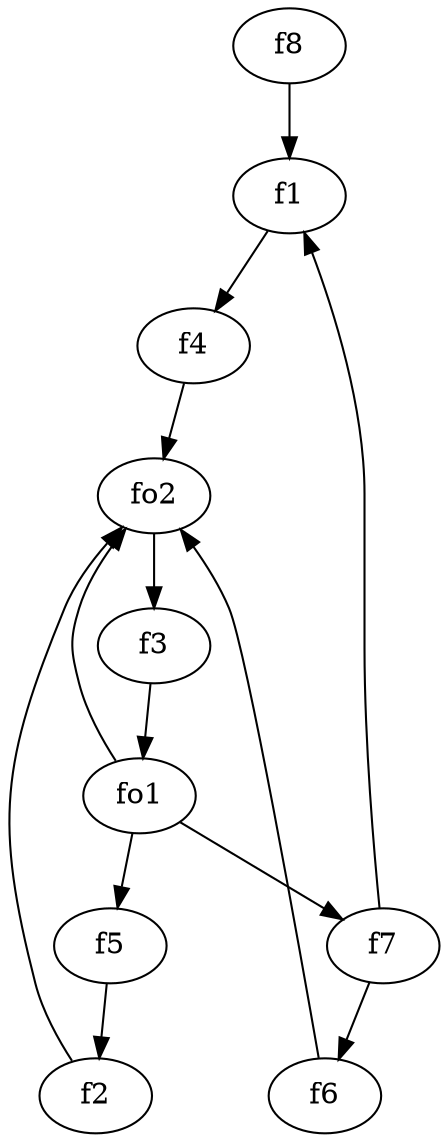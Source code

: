strict digraph  {
f1;
f2;
f3;
f4;
f5;
f6;
f7;
f8;
fo1;
fo2;
f1 -> f4  [weight=2];
f2 -> fo2  [weight=2];
f3 -> fo1  [weight=2];
f4 -> fo2  [weight=2];
f5 -> f2  [weight=2];
f6 -> fo2  [weight=2];
f7 -> f6  [weight=2];
f7 -> f1  [weight=2];
f8 -> f1  [weight=2];
fo1 -> f7  [weight=2];
fo1 -> f5  [weight=2];
fo1 -> fo2  [weight=2];
fo2 -> f3  [weight=2];
}
